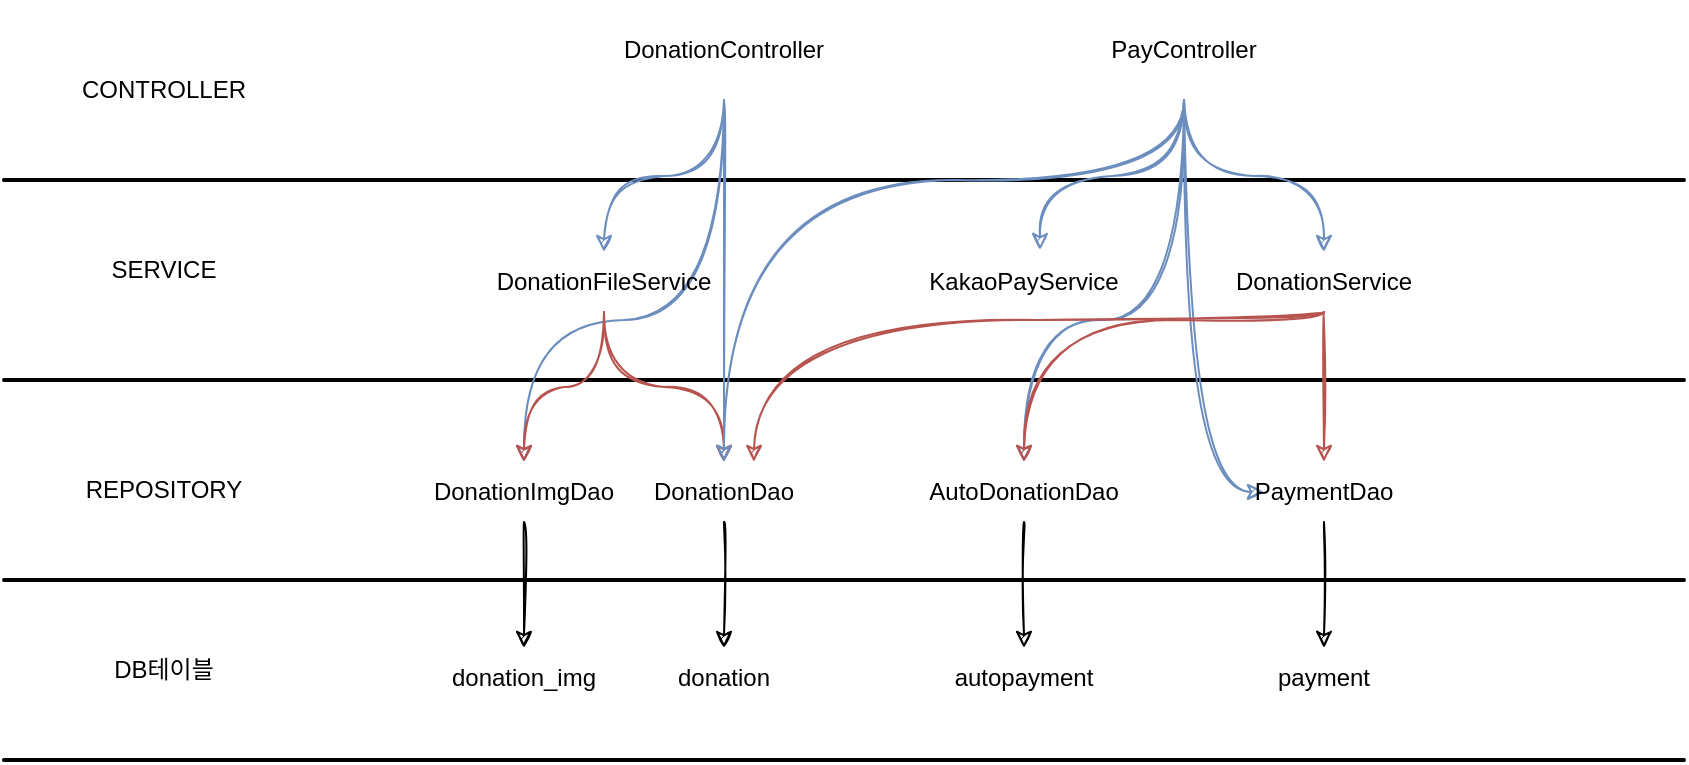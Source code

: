<mxfile version="16.2.7" type="device"><diagram id="aTz1LfsPopxKOoqXKP3L" name="Page-1"><mxGraphModel dx="1422" dy="794" grid="1" gridSize="10" guides="1" tooltips="1" connect="1" arrows="1" fold="1" page="1" pageScale="1" pageWidth="827" pageHeight="1169" math="0" shadow="0"><root><mxCell id="0"/><mxCell id="1" parent="0"/><mxCell id="QictJZ7VbOm5A13pnBxl-1" value="" style="endArrow=none;html=1;rounded=0;strokeWidth=2;sketch=1;curved=1;" parent="1" edge="1"><mxGeometry width="50" height="50" relative="1" as="geometry"><mxPoint x="80" y="180" as="sourcePoint"/><mxPoint x="920" y="180" as="targetPoint"/></mxGeometry></mxCell><mxCell id="QictJZ7VbOm5A13pnBxl-2" value="" style="endArrow=none;html=1;rounded=0;strokeWidth=2;sketch=1;curved=1;" parent="1" edge="1"><mxGeometry width="50" height="50" relative="1" as="geometry"><mxPoint x="80" y="280" as="sourcePoint"/><mxPoint x="920" y="280" as="targetPoint"/></mxGeometry></mxCell><mxCell id="QictJZ7VbOm5A13pnBxl-3" value="" style="endArrow=none;html=1;rounded=0;strokeWidth=2;sketch=1;curved=1;" parent="1" edge="1"><mxGeometry width="50" height="50" relative="1" as="geometry"><mxPoint x="80" y="380" as="sourcePoint"/><mxPoint x="920" y="380" as="targetPoint"/></mxGeometry></mxCell><mxCell id="QictJZ7VbOm5A13pnBxl-4" value="" style="endArrow=none;html=1;rounded=0;strokeWidth=2;sketch=1;curved=1;" parent="1" edge="1"><mxGeometry width="50" height="50" relative="1" as="geometry"><mxPoint x="80" y="470" as="sourcePoint"/><mxPoint x="920" y="470" as="targetPoint"/></mxGeometry></mxCell><mxCell id="QictJZ7VbOm5A13pnBxl-5" value="CONTROLLER" style="text;html=1;strokeColor=none;fillColor=none;align=center;verticalAlign=middle;whiteSpace=wrap;rounded=0;sketch=1;" parent="1" vertex="1"><mxGeometry x="80" y="110" width="160" height="50" as="geometry"/></mxCell><mxCell id="QictJZ7VbOm5A13pnBxl-6" value="SERVICE" style="text;html=1;strokeColor=none;fillColor=none;align=center;verticalAlign=middle;whiteSpace=wrap;rounded=0;sketch=1;" parent="1" vertex="1"><mxGeometry x="80" y="200" width="160" height="50" as="geometry"/></mxCell><mxCell id="QictJZ7VbOm5A13pnBxl-7" value="REPOSITORY" style="text;html=1;strokeColor=none;fillColor=none;align=center;verticalAlign=middle;whiteSpace=wrap;rounded=0;sketch=1;" parent="1" vertex="1"><mxGeometry x="80" y="310" width="160" height="50" as="geometry"/></mxCell><mxCell id="QictJZ7VbOm5A13pnBxl-8" value="DB테이블" style="text;html=1;strokeColor=none;fillColor=none;align=center;verticalAlign=middle;whiteSpace=wrap;rounded=0;sketch=1;" parent="1" vertex="1"><mxGeometry x="80" y="400" width="160" height="50" as="geometry"/></mxCell><mxCell id="QictJZ7VbOm5A13pnBxl-16" style="edgeStyle=orthogonalEdgeStyle;rounded=0;orthogonalLoop=1;jettySize=auto;html=1;entryX=0.5;entryY=0;entryDx=0;entryDy=0;sketch=1;curved=1;fillColor=#dae8fc;strokeColor=#6c8ebf;" parent="1" source="QictJZ7VbOm5A13pnBxl-10" target="QictJZ7VbOm5A13pnBxl-11" edge="1"><mxGeometry relative="1" as="geometry"/></mxCell><mxCell id="QictJZ7VbOm5A13pnBxl-34" style="edgeStyle=orthogonalEdgeStyle;rounded=0;orthogonalLoop=1;jettySize=auto;html=1;entryX=0.5;entryY=0;entryDx=0;entryDy=0;sketch=1;curved=1;fillColor=#dae8fc;strokeColor=#6c8ebf;" parent="1" source="QictJZ7VbOm5A13pnBxl-10" target="QictJZ7VbOm5A13pnBxl-12" edge="1"><mxGeometry relative="1" as="geometry"/></mxCell><mxCell id="QictJZ7VbOm5A13pnBxl-35" style="edgeStyle=orthogonalEdgeStyle;rounded=0;orthogonalLoop=1;jettySize=auto;html=1;sketch=1;curved=1;fillColor=#dae8fc;strokeColor=#6c8ebf;" parent="1" source="QictJZ7VbOm5A13pnBxl-10" target="QictJZ7VbOm5A13pnBxl-13" edge="1"><mxGeometry relative="1" as="geometry"><Array as="points"><mxPoint x="440" y="250"/><mxPoint x="340" y="250"/></Array></mxGeometry></mxCell><mxCell id="QictJZ7VbOm5A13pnBxl-10" value="DonationController" style="text;html=1;strokeColor=none;fillColor=none;align=center;verticalAlign=middle;whiteSpace=wrap;rounded=0;sketch=1;" parent="1" vertex="1"><mxGeometry x="360" y="90" width="160" height="50" as="geometry"/></mxCell><mxCell id="QictJZ7VbOm5A13pnBxl-48" style="edgeStyle=orthogonalEdgeStyle;curved=1;rounded=0;sketch=1;orthogonalLoop=1;jettySize=auto;html=1;strokeWidth=1;fillColor=#f8cecc;strokeColor=#b85450;" parent="1" source="QictJZ7VbOm5A13pnBxl-11" target="QictJZ7VbOm5A13pnBxl-13" edge="1"><mxGeometry relative="1" as="geometry"/></mxCell><mxCell id="QictJZ7VbOm5A13pnBxl-49" style="edgeStyle=orthogonalEdgeStyle;curved=1;rounded=0;sketch=1;orthogonalLoop=1;jettySize=auto;html=1;entryX=0.5;entryY=0;entryDx=0;entryDy=0;strokeWidth=1;fillColor=#f8cecc;strokeColor=#b85450;" parent="1" source="QictJZ7VbOm5A13pnBxl-11" target="QictJZ7VbOm5A13pnBxl-12" edge="1"><mxGeometry relative="1" as="geometry"/></mxCell><mxCell id="QictJZ7VbOm5A13pnBxl-11" value="DonationFileService" style="text;html=1;strokeColor=none;fillColor=none;align=center;verticalAlign=middle;whiteSpace=wrap;rounded=0;sketch=1;" parent="1" vertex="1"><mxGeometry x="350" y="216" width="60" height="30" as="geometry"/></mxCell><mxCell id="QictJZ7VbOm5A13pnBxl-20" style="edgeStyle=orthogonalEdgeStyle;rounded=0;orthogonalLoop=1;jettySize=auto;html=1;entryX=0.5;entryY=0;entryDx=0;entryDy=0;startArrow=none;sketch=1;curved=1;" parent="1" source="QictJZ7VbOm5A13pnBxl-13" target="QictJZ7VbOm5A13pnBxl-14" edge="1"><mxGeometry relative="1" as="geometry"/></mxCell><mxCell id="QictJZ7VbOm5A13pnBxl-38" style="edgeStyle=orthogonalEdgeStyle;rounded=0;orthogonalLoop=1;jettySize=auto;html=1;entryX=0.5;entryY=0;entryDx=0;entryDy=0;sketch=1;curved=1;" parent="1" source="QictJZ7VbOm5A13pnBxl-12" target="QictJZ7VbOm5A13pnBxl-15" edge="1"><mxGeometry relative="1" as="geometry"/></mxCell><mxCell id="QictJZ7VbOm5A13pnBxl-12" value="DonationDao" style="text;html=1;strokeColor=none;fillColor=none;align=center;verticalAlign=middle;whiteSpace=wrap;rounded=0;sketch=1;" parent="1" vertex="1"><mxGeometry x="410" y="321" width="60" height="30" as="geometry"/></mxCell><mxCell id="QictJZ7VbOm5A13pnBxl-14" value="donation_img" style="text;html=1;strokeColor=none;fillColor=none;align=center;verticalAlign=middle;whiteSpace=wrap;rounded=0;sketch=1;" parent="1" vertex="1"><mxGeometry x="310" y="414" width="60" height="30" as="geometry"/></mxCell><mxCell id="QictJZ7VbOm5A13pnBxl-15" value="donation" style="text;html=1;strokeColor=none;fillColor=none;align=center;verticalAlign=middle;whiteSpace=wrap;rounded=0;sketch=1;" parent="1" vertex="1"><mxGeometry x="410" y="414" width="60" height="30" as="geometry"/></mxCell><mxCell id="QictJZ7VbOm5A13pnBxl-27" style="edgeStyle=orthogonalEdgeStyle;rounded=0;orthogonalLoop=1;jettySize=auto;html=1;entryX=0.633;entryY=-0.033;entryDx=0;entryDy=0;entryPerimeter=0;sketch=1;curved=1;fillColor=#dae8fc;strokeColor=#6c8ebf;" parent="1" source="QictJZ7VbOm5A13pnBxl-22" target="QictJZ7VbOm5A13pnBxl-23" edge="1"><mxGeometry relative="1" as="geometry"/></mxCell><mxCell id="QictJZ7VbOm5A13pnBxl-28" style="edgeStyle=orthogonalEdgeStyle;rounded=0;orthogonalLoop=1;jettySize=auto;html=1;sketch=1;curved=1;fillColor=#dae8fc;strokeColor=#6c8ebf;" parent="1" source="QictJZ7VbOm5A13pnBxl-22" target="QictJZ7VbOm5A13pnBxl-24" edge="1"><mxGeometry relative="1" as="geometry"/></mxCell><mxCell id="QictJZ7VbOm5A13pnBxl-30" style="edgeStyle=orthogonalEdgeStyle;rounded=0;orthogonalLoop=1;jettySize=auto;html=1;entryX=0.5;entryY=0;entryDx=0;entryDy=0;sketch=1;curved=1;fillColor=#dae8fc;strokeColor=#6c8ebf;" parent="1" source="QictJZ7VbOm5A13pnBxl-22" target="QictJZ7VbOm5A13pnBxl-25" edge="1"><mxGeometry relative="1" as="geometry"><Array as="points"><mxPoint x="670" y="250"/><mxPoint x="590" y="250"/></Array></mxGeometry></mxCell><mxCell id="QictJZ7VbOm5A13pnBxl-47" style="edgeStyle=orthogonalEdgeStyle;curved=1;rounded=0;sketch=1;orthogonalLoop=1;jettySize=auto;html=1;entryX=0;entryY=0.5;entryDx=0;entryDy=0;strokeWidth=1;fillColor=#dae8fc;strokeColor=#6c8ebf;" parent="1" source="QictJZ7VbOm5A13pnBxl-22" target="QictJZ7VbOm5A13pnBxl-26" edge="1"><mxGeometry relative="1" as="geometry"/></mxCell><mxCell id="QictJZ7VbOm5A13pnBxl-50" style="edgeStyle=orthogonalEdgeStyle;curved=1;rounded=0;sketch=1;orthogonalLoop=1;jettySize=auto;html=1;entryX=0.5;entryY=0;entryDx=0;entryDy=0;strokeWidth=1;fillColor=#dae8fc;strokeColor=#6c8ebf;" parent="1" source="QictJZ7VbOm5A13pnBxl-22" target="QictJZ7VbOm5A13pnBxl-12" edge="1"><mxGeometry relative="1" as="geometry"><Array as="points"><mxPoint x="670" y="180"/><mxPoint x="440" y="180"/></Array></mxGeometry></mxCell><mxCell id="QictJZ7VbOm5A13pnBxl-22" value="PayController" style="text;html=1;strokeColor=none;fillColor=none;align=center;verticalAlign=middle;whiteSpace=wrap;rounded=0;sketch=1;" parent="1" vertex="1"><mxGeometry x="590" y="90" width="160" height="50" as="geometry"/></mxCell><mxCell id="QictJZ7VbOm5A13pnBxl-23" value="KakaoPayService" style="text;html=1;strokeColor=none;fillColor=none;align=center;verticalAlign=middle;whiteSpace=wrap;rounded=0;sketch=1;" parent="1" vertex="1"><mxGeometry x="560" y="216" width="60" height="30" as="geometry"/></mxCell><mxCell id="QictJZ7VbOm5A13pnBxl-29" style="edgeStyle=orthogonalEdgeStyle;rounded=0;orthogonalLoop=1;jettySize=auto;html=1;sketch=1;curved=1;fillColor=#f8cecc;strokeColor=#b85450;" parent="1" source="QictJZ7VbOm5A13pnBxl-24" target="QictJZ7VbOm5A13pnBxl-25" edge="1"><mxGeometry relative="1" as="geometry"><Array as="points"><mxPoint x="740" y="250"/><mxPoint x="590" y="250"/></Array></mxGeometry></mxCell><mxCell id="QictJZ7VbOm5A13pnBxl-32" style="edgeStyle=orthogonalEdgeStyle;rounded=0;orthogonalLoop=1;jettySize=auto;html=1;entryX=0.5;entryY=0;entryDx=0;entryDy=0;sketch=1;curved=1;fillColor=#f8cecc;strokeColor=#b85450;" parent="1" source="QictJZ7VbOm5A13pnBxl-24" target="QictJZ7VbOm5A13pnBxl-26" edge="1"><mxGeometry relative="1" as="geometry"/></mxCell><mxCell id="QictJZ7VbOm5A13pnBxl-37" style="edgeStyle=orthogonalEdgeStyle;rounded=0;orthogonalLoop=1;jettySize=auto;html=1;entryX=0.75;entryY=0;entryDx=0;entryDy=0;sketch=1;curved=1;fillColor=#f8cecc;strokeColor=#b85450;" parent="1" source="QictJZ7VbOm5A13pnBxl-24" target="QictJZ7VbOm5A13pnBxl-12" edge="1"><mxGeometry relative="1" as="geometry"><Array as="points"><mxPoint x="740" y="250"/><mxPoint x="455" y="250"/></Array></mxGeometry></mxCell><mxCell id="QictJZ7VbOm5A13pnBxl-24" value="DonationService" style="text;html=1;strokeColor=none;fillColor=none;align=center;verticalAlign=middle;whiteSpace=wrap;rounded=0;sketch=1;" parent="1" vertex="1"><mxGeometry x="710" y="216" width="60" height="30" as="geometry"/></mxCell><mxCell id="QictJZ7VbOm5A13pnBxl-44" style="edgeStyle=orthogonalEdgeStyle;rounded=0;orthogonalLoop=1;jettySize=auto;html=1;sketch=1;curved=1;" parent="1" source="QictJZ7VbOm5A13pnBxl-25" target="QictJZ7VbOm5A13pnBxl-43" edge="1"><mxGeometry relative="1" as="geometry"/></mxCell><mxCell id="QictJZ7VbOm5A13pnBxl-25" value="AutoDonationDao" style="text;html=1;strokeColor=none;fillColor=none;align=center;verticalAlign=middle;whiteSpace=wrap;rounded=0;sketch=1;" parent="1" vertex="1"><mxGeometry x="560" y="321" width="60" height="30" as="geometry"/></mxCell><mxCell id="QictJZ7VbOm5A13pnBxl-45" style="edgeStyle=orthogonalEdgeStyle;rounded=0;orthogonalLoop=1;jettySize=auto;html=1;sketch=1;curved=1;" parent="1" source="QictJZ7VbOm5A13pnBxl-26" target="QictJZ7VbOm5A13pnBxl-40" edge="1"><mxGeometry relative="1" as="geometry"/></mxCell><mxCell id="QictJZ7VbOm5A13pnBxl-26" value="PaymentDao" style="text;html=1;strokeColor=none;fillColor=none;align=center;verticalAlign=middle;whiteSpace=wrap;rounded=0;sketch=1;" parent="1" vertex="1"><mxGeometry x="710" y="321" width="60" height="30" as="geometry"/></mxCell><mxCell id="QictJZ7VbOm5A13pnBxl-13" value="DonationImgDao" style="text;html=1;strokeColor=none;fillColor=none;align=center;verticalAlign=middle;whiteSpace=wrap;rounded=0;sketch=1;" parent="1" vertex="1"><mxGeometry x="310" y="321" width="60" height="30" as="geometry"/></mxCell><mxCell id="QictJZ7VbOm5A13pnBxl-40" value="payment" style="text;html=1;strokeColor=none;fillColor=none;align=center;verticalAlign=middle;whiteSpace=wrap;rounded=0;sketch=1;" parent="1" vertex="1"><mxGeometry x="710" y="414" width="60" height="30" as="geometry"/></mxCell><mxCell id="QictJZ7VbOm5A13pnBxl-43" value="autopayment" style="text;html=1;strokeColor=none;fillColor=none;align=center;verticalAlign=middle;whiteSpace=wrap;rounded=0;sketch=1;" parent="1" vertex="1"><mxGeometry x="560" y="414" width="60" height="30" as="geometry"/></mxCell></root></mxGraphModel></diagram></mxfile>